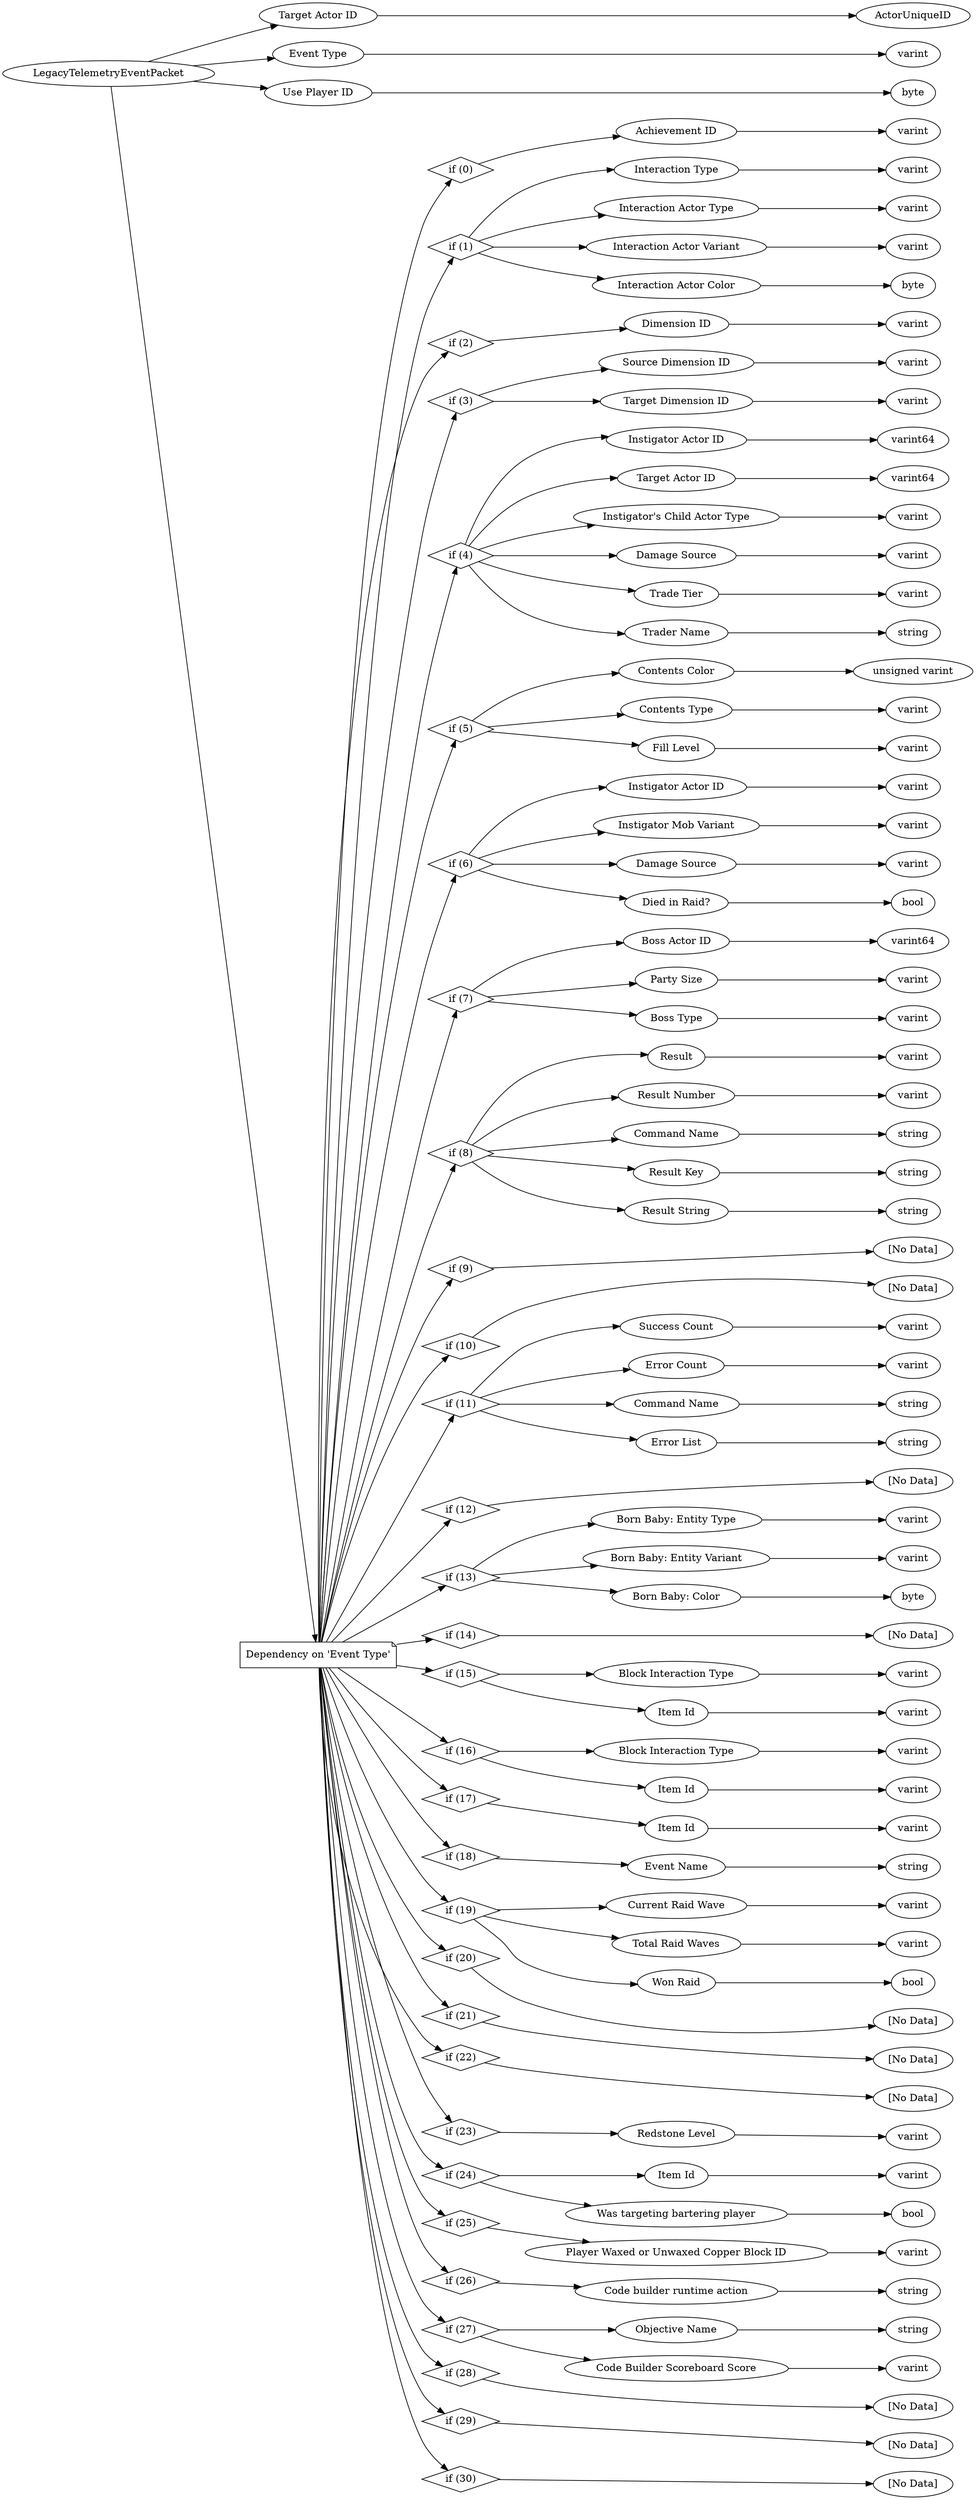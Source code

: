 digraph "LegacyTelemetryEventPacket" {
rankdir = LR
0
0 -> 1
1 -> 2
0 -> 3
3 -> 4
0 -> 5
5 -> 6
0 -> 7
7 -> 8
8 -> 9
9 -> 10
7 -> 11
11 -> 12
12 -> 13
11 -> 14
14 -> 15
11 -> 16
16 -> 17
11 -> 18
18 -> 19
7 -> 20
20 -> 21
21 -> 22
7 -> 23
23 -> 24
24 -> 25
23 -> 26
26 -> 27
7 -> 28
28 -> 29
29 -> 30
28 -> 31
31 -> 32
28 -> 33
33 -> 34
28 -> 35
35 -> 36
28 -> 37
37 -> 38
28 -> 39
39 -> 40
7 -> 41
41 -> 42
42 -> 43
41 -> 44
44 -> 45
41 -> 46
46 -> 47
7 -> 48
48 -> 49
49 -> 50
48 -> 51
51 -> 52
48 -> 53
53 -> 54
48 -> 55
55 -> 56
7 -> 57
57 -> 58
58 -> 59
57 -> 60
60 -> 61
57 -> 62
62 -> 63
7 -> 64
64 -> 65
65 -> 66
64 -> 67
67 -> 68
64 -> 69
69 -> 70
64 -> 71
71 -> 72
64 -> 73
73 -> 74
7 -> 75
75 -> 76
7 -> 77
77 -> 78
7 -> 79
79 -> 80
80 -> 81
79 -> 82
82 -> 83
79 -> 84
84 -> 85
79 -> 86
86 -> 87
7 -> 88
88 -> 89
7 -> 90
90 -> 91
91 -> 92
90 -> 93
93 -> 94
90 -> 95
95 -> 96
7 -> 97
97 -> 98
7 -> 99
99 -> 100
100 -> 101
99 -> 102
102 -> 103
7 -> 104
104 -> 105
105 -> 106
104 -> 107
107 -> 108
7 -> 109
109 -> 110
110 -> 111
7 -> 112
112 -> 113
113 -> 114
7 -> 115
115 -> 116
116 -> 117
115 -> 118
118 -> 119
115 -> 120
120 -> 121
7 -> 122
122 -> 123
7 -> 124
124 -> 125
7 -> 126
126 -> 127
7 -> 128
128 -> 129
129 -> 130
7 -> 131
131 -> 132
132 -> 133
131 -> 134
134 -> 135
7 -> 136
136 -> 137
137 -> 138
7 -> 139
139 -> 140
140 -> 141
7 -> 142
142 -> 143
143 -> 144
142 -> 145
145 -> 146
7 -> 147
147 -> 148
7 -> 149
149 -> 150
7 -> 151
151 -> 152

0 [label="LegacyTelemetryEventPacket",comment="name: \"LegacyTelemetryEventPacket\", typeName: \"\", id: 0, branchId: 65, recurseId: -1, attributes: 0, notes: \"\""];
1 [label="Target Actor ID",comment="name: \"Target Actor ID\", typeName: \"ActorUniqueID\", id: 1, branchId: 0, recurseId: -1, attributes: 256, notes: \"\""];
2 [label="ActorUniqueID",comment="name: \"ActorUniqueID\", typeName: \"\", id: 2, branchId: 0, recurseId: -1, attributes: 512, notes: \"\""];
3 [label="Event Type",comment="name: \"Event Type\", typeName: \"\", id: 3, branchId: 0, recurseId: -1, attributes: 0, notes: \"enumeration: LegacyTelemetryEventPacket::Type\""];
4 [label="varint",comment="name: \"varint\", typeName: \"\", id: 4, branchId: 0, recurseId: -1, attributes: 512, notes: \"\""];
5 [label="Use Player ID",comment="name: \"Use Player ID\", typeName: \"\", id: 5, branchId: 0, recurseId: -1, attributes: 0, notes: \"\""];
6 [label="byte",comment="name: \"byte\", typeName: \"\", id: 6, branchId: 0, recurseId: -1, attributes: 512, notes: \"\""];
7 [label="Dependency on 'Event Type'",shape=note,comment="name: \"Dependency on 'Event Type'\", typeName: \"\", id: 7, branchId: 0, recurseId: -1, attributes: 2, notes: \"\""];
8 [label="if (0)",shape=diamond,comment="name: \"if (0)\", typeName: \"\", id: 8, branchId: 0, recurseId: -1, attributes: 4, notes: \"\""];
9 [label="Achievement ID",comment="name: \"Achievement ID\", typeName: \"\", id: 9, branchId: 0, recurseId: -1, attributes: 0, notes: \"\""];
10 [label="varint",comment="name: \"varint\", typeName: \"\", id: 10, branchId: 0, recurseId: -1, attributes: 512, notes: \"\""];
11 [label="if (1)",shape=diamond,comment="name: \"if (1)\", typeName: \"\", id: 11, branchId: 1, recurseId: -1, attributes: 4, notes: \"\""];
12 [label="Interaction Type",comment="name: \"Interaction Type\", typeName: \"\", id: 12, branchId: 0, recurseId: -1, attributes: 0, notes: \"enumeration: MinecraftEventing::InteractionType\""];
13 [label="varint",comment="name: \"varint\", typeName: \"\", id: 13, branchId: 0, recurseId: -1, attributes: 512, notes: \"\""];
14 [label="Interaction Actor Type",comment="name: \"Interaction Actor Type\", typeName: \"\", id: 14, branchId: 0, recurseId: -1, attributes: 0, notes: \"enumeration: ActorType\""];
15 [label="varint",comment="name: \"varint\", typeName: \"\", id: 15, branchId: 0, recurseId: -1, attributes: 512, notes: \"\""];
16 [label="Interaction Actor Variant",comment="name: \"Interaction Actor Variant\", typeName: \"\", id: 16, branchId: 0, recurseId: -1, attributes: 0, notes: \"\""];
17 [label="varint",comment="name: \"varint\", typeName: \"\", id: 17, branchId: 0, recurseId: -1, attributes: 512, notes: \"\""];
18 [label="Interaction Actor Color",comment="name: \"Interaction Actor Color\", typeName: \"\", id: 18, branchId: 0, recurseId: -1, attributes: 0, notes: \"\""];
19 [label="byte",comment="name: \"byte\", typeName: \"\", id: 19, branchId: 0, recurseId: -1, attributes: 512, notes: \"\""];
20 [label="if (2)",shape=diamond,comment="name: \"if (2)\", typeName: \"\", id: 20, branchId: 2, recurseId: -1, attributes: 4, notes: \"\""];
21 [label="Dimension ID",comment="name: \"Dimension ID\", typeName: \"\", id: 21, branchId: 0, recurseId: -1, attributes: 0, notes: \"Currently supported: (0 -> Overworld, 1 -> Nether, 2 -> The End, 3 -> Undefined)\""];
22 [label="varint",comment="name: \"varint\", typeName: \"\", id: 22, branchId: 0, recurseId: -1, attributes: 512, notes: \"\""];
23 [label="if (3)",shape=diamond,comment="name: \"if (3)\", typeName: \"\", id: 23, branchId: 3, recurseId: -1, attributes: 4, notes: \"\""];
24 [label="Source Dimension ID",comment="name: \"Source Dimension ID\", typeName: \"\", id: 24, branchId: 0, recurseId: -1, attributes: 0, notes: \"Currently supported: (0 -> Overworld, 1 -> Nether, 2 -> The End, 3 -> Undefined)\""];
25 [label="varint",comment="name: \"varint\", typeName: \"\", id: 25, branchId: 0, recurseId: -1, attributes: 512, notes: \"\""];
26 [label="Target Dimension ID",comment="name: \"Target Dimension ID\", typeName: \"\", id: 26, branchId: 0, recurseId: -1, attributes: 0, notes: \"Currently supported: (0 -> Overworld, 1 -> Nether, 2 -> The End, 3 -> Undefined)\""];
27 [label="varint",comment="name: \"varint\", typeName: \"\", id: 27, branchId: 0, recurseId: -1, attributes: 512, notes: \"\""];
28 [label="if (4)",shape=diamond,comment="name: \"if (4)\", typeName: \"\", id: 28, branchId: 4, recurseId: -1, attributes: 4, notes: \"\""];
29 [label="Instigator Actor ID",comment="name: \"Instigator Actor ID\", typeName: \"\", id: 29, branchId: 0, recurseId: -1, attributes: 0, notes: \"\""];
30 [label="varint64",comment="name: \"varint64\", typeName: \"\", id: 30, branchId: 0, recurseId: -1, attributes: 512, notes: \"\""];
31 [label="Target Actor ID",comment="name: \"Target Actor ID\", typeName: \"\", id: 31, branchId: 0, recurseId: -1, attributes: 0, notes: \"\""];
32 [label="varint64",comment="name: \"varint64\", typeName: \"\", id: 32, branchId: 0, recurseId: -1, attributes: 512, notes: \"\""];
33 [label="Instigator's Child Actor Type",comment="name: \"Instigator's Child Actor Type\", typeName: \"\", id: 33, branchId: 0, recurseId: -1, attributes: 0, notes: \"enumeration: ActorType\""];
34 [label="varint",comment="name: \"varint\", typeName: \"\", id: 34, branchId: 0, recurseId: -1, attributes: 512, notes: \"\""];
35 [label="Damage Source",comment="name: \"Damage Source\", typeName: \"\", id: 35, branchId: 0, recurseId: -1, attributes: 0, notes: \"enumeration: ActorDamageCause\""];
36 [label="varint",comment="name: \"varint\", typeName: \"\", id: 36, branchId: 0, recurseId: -1, attributes: 512, notes: \"\""];
37 [label="Trade Tier",comment="name: \"Trade Tier\", typeName: \"\", id: 37, branchId: 0, recurseId: -1, attributes: 0, notes: \"-1 if not a trading actor.\""];
38 [label="varint",comment="name: \"varint\", typeName: \"\", id: 38, branchId: 0, recurseId: -1, attributes: 512, notes: \"\""];
39 [label="Trader Name",comment="name: \"Trader Name\", typeName: \"\", id: 39, branchId: 0, recurseId: -1, attributes: 0, notes: \"Empty if not a trading actor.\""];
40 [label="string",comment="name: \"string\", typeName: \"\", id: 40, branchId: 0, recurseId: -1, attributes: 512, notes: \"\""];
41 [label="if (5)",shape=diamond,comment="name: \"if (5)\", typeName: \"\", id: 41, branchId: 5, recurseId: -1, attributes: 4, notes: \"\""];
42 [label="Contents Color",comment="name: \"Contents Color\", typeName: \"\", id: 42, branchId: 0, recurseId: -1, attributes: 0, notes: \"\""];
43 [label="unsigned varint",comment="name: \"unsigned varint\", typeName: \"\", id: 43, branchId: 0, recurseId: -1, attributes: 512, notes: \"\""];
44 [label="Contents Type",comment="name: \"Contents Type\", typeName: \"\", id: 44, branchId: 0, recurseId: -1, attributes: 0, notes: \"\""];
45 [label="varint",comment="name: \"varint\", typeName: \"\", id: 45, branchId: 0, recurseId: -1, attributes: 512, notes: \"\""];
46 [label="Fill Level",comment="name: \"Fill Level\", typeName: \"\", id: 46, branchId: 0, recurseId: -1, attributes: 0, notes: \"\""];
47 [label="varint",comment="name: \"varint\", typeName: \"\", id: 47, branchId: 0, recurseId: -1, attributes: 512, notes: \"\""];
48 [label="if (6)",shape=diamond,comment="name: \"if (6)\", typeName: \"\", id: 48, branchId: 6, recurseId: -1, attributes: 4, notes: \"\""];
49 [label="Instigator Actor ID",comment="name: \"Instigator Actor ID\", typeName: \"\", id: 49, branchId: 0, recurseId: -1, attributes: 0, notes: \"\""];
50 [label="varint",comment="name: \"varint\", typeName: \"\", id: 50, branchId: 0, recurseId: -1, attributes: 512, notes: \"\""];
51 [label="Instigator Mob Variant",comment="name: \"Instigator Mob Variant\", typeName: \"\", id: 51, branchId: 0, recurseId: -1, attributes: 0, notes: \"\""];
52 [label="varint",comment="name: \"varint\", typeName: \"\", id: 52, branchId: 0, recurseId: -1, attributes: 512, notes: \"\""];
53 [label="Damage Source",comment="name: \"Damage Source\", typeName: \"\", id: 53, branchId: 0, recurseId: -1, attributes: 0, notes: \"enumeration: ActorDamageCause\""];
54 [label="varint",comment="name: \"varint\", typeName: \"\", id: 54, branchId: 0, recurseId: -1, attributes: 512, notes: \"\""];
55 [label="Died in Raid?",comment="name: \"Died in Raid?\", typeName: \"\", id: 55, branchId: 0, recurseId: -1, attributes: 0, notes: \"\""];
56 [label="bool",comment="name: \"bool\", typeName: \"\", id: 56, branchId: 0, recurseId: -1, attributes: 512, notes: \"\""];
57 [label="if (7)",shape=diamond,comment="name: \"if (7)\", typeName: \"\", id: 57, branchId: 7, recurseId: -1, attributes: 4, notes: \"\""];
58 [label="Boss Actor ID",comment="name: \"Boss Actor ID\", typeName: \"\", id: 58, branchId: 0, recurseId: -1, attributes: 0, notes: \"\""];
59 [label="varint64",comment="name: \"varint64\", typeName: \"\", id: 59, branchId: 0, recurseId: -1, attributes: 512, notes: \"\""];
60 [label="Party Size",comment="name: \"Party Size\", typeName: \"\", id: 60, branchId: 0, recurseId: -1, attributes: 0, notes: \"\""];
61 [label="varint",comment="name: \"varint\", typeName: \"\", id: 61, branchId: 0, recurseId: -1, attributes: 512, notes: \"\""];
62 [label="Boss Type",comment="name: \"Boss Type\", typeName: \"\", id: 62, branchId: 0, recurseId: -1, attributes: 0, notes: \"enumeration: ActorType\""];
63 [label="varint",comment="name: \"varint\", typeName: \"\", id: 63, branchId: 0, recurseId: -1, attributes: 512, notes: \"\""];
64 [label="if (8)",shape=diamond,comment="name: \"if (8)\", typeName: \"\", id: 64, branchId: 8, recurseId: -1, attributes: 4, notes: \"\""];
65 [label="Result",comment="name: \"Result\", typeName: \"\", id: 65, branchId: 0, recurseId: -1, attributes: 0, notes: \"enumeration: LegacyTelemetryEventPacket::AgentResult\""];
66 [label="varint",comment="name: \"varint\", typeName: \"\", id: 66, branchId: 0, recurseId: -1, attributes: 512, notes: \"\""];
67 [label="Result Number",comment="name: \"Result Number\", typeName: \"\", id: 67, branchId: 0, recurseId: -1, attributes: 0, notes: \"\""];
68 [label="varint",comment="name: \"varint\", typeName: \"\", id: 68, branchId: 0, recurseId: -1, attributes: 512, notes: \"\""];
69 [label="Command Name",comment="name: \"Command Name\", typeName: \"\", id: 69, branchId: 0, recurseId: -1, attributes: 0, notes: \"\""];
70 [label="string",comment="name: \"string\", typeName: \"\", id: 70, branchId: 0, recurseId: -1, attributes: 512, notes: \"\""];
71 [label="Result Key",comment="name: \"Result Key\", typeName: \"\", id: 71, branchId: 0, recurseId: -1, attributes: 0, notes: \"\""];
72 [label="string",comment="name: \"string\", typeName: \"\", id: 72, branchId: 0, recurseId: -1, attributes: 512, notes: \"\""];
73 [label="Result String",comment="name: \"Result String\", typeName: \"\", id: 73, branchId: 0, recurseId: -1, attributes: 0, notes: \"\""];
74 [label="string",comment="name: \"string\", typeName: \"\", id: 74, branchId: 0, recurseId: -1, attributes: 512, notes: \"\""];
75 [label="if (9)",shape=diamond,comment="name: \"if (9)\", typeName: \"\", id: 75, branchId: 9, recurseId: -1, attributes: 4, notes: \"\""];
76 [label="[No Data]",comment="name: \"[No Data]\", typeName: \"\", id: 76, branchId: 0, recurseId: -1, attributes: 512, notes: \"\""];
77 [label="if (10)",shape=diamond,comment="name: \"if (10)\", typeName: \"\", id: 77, branchId: 10, recurseId: -1, attributes: 4, notes: \"\""];
78 [label="[No Data]",comment="name: \"[No Data]\", typeName: \"\", id: 78, branchId: 0, recurseId: -1, attributes: 512, notes: \"\""];
79 [label="if (11)",shape=diamond,comment="name: \"if (11)\", typeName: \"\", id: 79, branchId: 11, recurseId: -1, attributes: 4, notes: \"\""];
80 [label="Success Count",comment="name: \"Success Count\", typeName: \"\", id: 80, branchId: 0, recurseId: -1, attributes: 0, notes: \"\""];
81 [label="varint",comment="name: \"varint\", typeName: \"\", id: 81, branchId: 0, recurseId: -1, attributes: 512, notes: \"\""];
82 [label="Error Count",comment="name: \"Error Count\", typeName: \"\", id: 82, branchId: 0, recurseId: -1, attributes: 0, notes: \"\""];
83 [label="varint",comment="name: \"varint\", typeName: \"\", id: 83, branchId: 0, recurseId: -1, attributes: 512, notes: \"\""];
84 [label="Command Name",comment="name: \"Command Name\", typeName: \"\", id: 84, branchId: 0, recurseId: -1, attributes: 0, notes: \"\""];
85 [label="string",comment="name: \"string\", typeName: \"\", id: 85, branchId: 0, recurseId: -1, attributes: 512, notes: \"\""];
86 [label="Error List",comment="name: \"Error List\", typeName: \"\", id: 86, branchId: 0, recurseId: -1, attributes: 0, notes: \"\""];
87 [label="string",comment="name: \"string\", typeName: \"\", id: 87, branchId: 0, recurseId: -1, attributes: 512, notes: \"\""];
88 [label="if (12)",shape=diamond,comment="name: \"if (12)\", typeName: \"\", id: 88, branchId: 12, recurseId: -1, attributes: 4, notes: \"\""];
89 [label="[No Data]",comment="name: \"[No Data]\", typeName: \"\", id: 89, branchId: 0, recurseId: -1, attributes: 512, notes: \"\""];
90 [label="if (13)",shape=diamond,comment="name: \"if (13)\", typeName: \"\", id: 90, branchId: 13, recurseId: -1, attributes: 4, notes: \"\""];
91 [label="Born Baby: Entity Type",comment="name: \"Born Baby: Entity Type\", typeName: \"\", id: 91, branchId: 0, recurseId: -1, attributes: 0, notes: \"\""];
92 [label="varint",comment="name: \"varint\", typeName: \"\", id: 92, branchId: 0, recurseId: -1, attributes: 512, notes: \"\""];
93 [label="Born Baby: Entity Variant",comment="name: \"Born Baby: Entity Variant\", typeName: \"\", id: 93, branchId: 0, recurseId: -1, attributes: 0, notes: \"\""];
94 [label="varint",comment="name: \"varint\", typeName: \"\", id: 94, branchId: 0, recurseId: -1, attributes: 512, notes: \"\""];
95 [label="Born Baby: Color",comment="name: \"Born Baby: Color\", typeName: \"\", id: 95, branchId: 0, recurseId: -1, attributes: 0, notes: \"\""];
96 [label="byte",comment="name: \"byte\", typeName: \"\", id: 96, branchId: 0, recurseId: -1, attributes: 512, notes: \"\""];
97 [label="if (14)",shape=diamond,comment="name: \"if (14)\", typeName: \"\", id: 97, branchId: 14, recurseId: -1, attributes: 4, notes: \"\""];
98 [label="[No Data]",comment="name: \"[No Data]\", typeName: \"\", id: 98, branchId: 0, recurseId: -1, attributes: 512, notes: \"\""];
99 [label="if (15)",shape=diamond,comment="name: \"if (15)\", typeName: \"\", id: 99, branchId: 15, recurseId: -1, attributes: 4, notes: \"\""];
100 [label="Block Interaction Type",comment="name: \"Block Interaction Type\", typeName: \"\", id: 100, branchId: 0, recurseId: -1, attributes: 0, notes: \"enumeration: MinecraftEventing::POIBlockInteractionType\""];
101 [label="varint",comment="name: \"varint\", typeName: \"\", id: 101, branchId: 0, recurseId: -1, attributes: 512, notes: \"\""];
102 [label="Item Id",comment="name: \"Item Id\", typeName: \"\", id: 102, branchId: 0, recurseId: -1, attributes: 0, notes: \"Id of the relevant item used in the interaction.\""];
103 [label="varint",comment="name: \"varint\", typeName: \"\", id: 103, branchId: 0, recurseId: -1, attributes: 512, notes: \"\""];
104 [label="if (16)",shape=diamond,comment="name: \"if (16)\", typeName: \"\", id: 104, branchId: 16, recurseId: -1, attributes: 4, notes: \"\""];
105 [label="Block Interaction Type",comment="name: \"Block Interaction Type\", typeName: \"\", id: 105, branchId: 0, recurseId: -1, attributes: 0, notes: \"enumeration: MinecraftEventing::POIBlockInteractionType\""];
106 [label="varint",comment="name: \"varint\", typeName: \"\", id: 106, branchId: 0, recurseId: -1, attributes: 512, notes: \"\""];
107 [label="Item Id",comment="name: \"Item Id\", typeName: \"\", id: 107, branchId: 0, recurseId: -1, attributes: 0, notes: \"Id of the relevant item used in the interaction.\""];
108 [label="varint",comment="name: \"varint\", typeName: \"\", id: 108, branchId: 0, recurseId: -1, attributes: 512, notes: \"\""];
109 [label="if (17)",shape=diamond,comment="name: \"if (17)\", typeName: \"\", id: 109, branchId: 17, recurseId: -1, attributes: 4, notes: \"\""];
110 [label="Item Id",comment="name: \"Item Id\", typeName: \"\", id: 110, branchId: 0, recurseId: -1, attributes: 0, notes: \"Id of the relevant item used in the interaction.\""];
111 [label="varint",comment="name: \"varint\", typeName: \"\", id: 111, branchId: 0, recurseId: -1, attributes: 512, notes: \"\""];
112 [label="if (18)",shape=diamond,comment="name: \"if (18)\", typeName: \"\", id: 112, branchId: 18, recurseId: -1, attributes: 4, notes: \"\""];
113 [label="Event Name",comment="name: \"Event Name\", typeName: \"\", id: 113, branchId: 0, recurseId: -1, attributes: 0, notes: \"\""];
114 [label="string",comment="name: \"string\", typeName: \"\", id: 114, branchId: 0, recurseId: -1, attributes: 512, notes: \"\""];
115 [label="if (19)",shape=diamond,comment="name: \"if (19)\", typeName: \"\", id: 115, branchId: 19, recurseId: -1, attributes: 4, notes: \"\""];
116 [label="Current Raid Wave",comment="name: \"Current Raid Wave\", typeName: \"\", id: 116, branchId: 0, recurseId: -1, attributes: 0, notes: \"\""];
117 [label="varint",comment="name: \"varint\", typeName: \"\", id: 117, branchId: 0, recurseId: -1, attributes: 512, notes: \"\""];
118 [label="Total Raid Waves",comment="name: \"Total Raid Waves\", typeName: \"\", id: 118, branchId: 0, recurseId: -1, attributes: 0, notes: \"\""];
119 [label="varint",comment="name: \"varint\", typeName: \"\", id: 119, branchId: 0, recurseId: -1, attributes: 512, notes: \"\""];
120 [label="Won Raid",comment="name: \"Won Raid\", typeName: \"\", id: 120, branchId: 0, recurseId: -1, attributes: 0, notes: \"\""];
121 [label="bool",comment="name: \"bool\", typeName: \"\", id: 121, branchId: 0, recurseId: -1, attributes: 512, notes: \"\""];
122 [label="if (20)",shape=diamond,comment="name: \"if (20)\", typeName: \"\", id: 122, branchId: 20, recurseId: -1, attributes: 4, notes: \"\""];
123 [label="[No Data]",comment="name: \"[No Data]\", typeName: \"\", id: 123, branchId: 0, recurseId: -1, attributes: 512, notes: \"\""];
124 [label="if (21)",shape=diamond,comment="name: \"if (21)\", typeName: \"\", id: 124, branchId: 21, recurseId: -1, attributes: 4, notes: \"\""];
125 [label="[No Data]",comment="name: \"[No Data]\", typeName: \"\", id: 125, branchId: 0, recurseId: -1, attributes: 512, notes: \"\""];
126 [label="if (22)",shape=diamond,comment="name: \"if (22)\", typeName: \"\", id: 126, branchId: 22, recurseId: -1, attributes: 4, notes: \"\""];
127 [label="[No Data]",comment="name: \"[No Data]\", typeName: \"\", id: 127, branchId: 0, recurseId: -1, attributes: 512, notes: \"\""];
128 [label="if (23)",shape=diamond,comment="name: \"if (23)\", typeName: \"\", id: 128, branchId: 23, recurseId: -1, attributes: 4, notes: \"\""];
129 [label="Redstone Level",comment="name: \"Redstone Level\", typeName: \"\", id: 129, branchId: 0, recurseId: -1, attributes: 0, notes: \"\""];
130 [label="varint",comment="name: \"varint\", typeName: \"\", id: 130, branchId: 0, recurseId: -1, attributes: 512, notes: \"\""];
131 [label="if (24)",shape=diamond,comment="name: \"if (24)\", typeName: \"\", id: 131, branchId: 24, recurseId: -1, attributes: 4, notes: \"\""];
132 [label="Item Id",comment="name: \"Item Id\", typeName: \"\", id: 132, branchId: 0, recurseId: -1, attributes: 0, notes: \"\""];
133 [label="varint",comment="name: \"varint\", typeName: \"\", id: 133, branchId: 0, recurseId: -1, attributes: 512, notes: \"\""];
134 [label="Was targeting bartering player",comment="name: \"Was targeting bartering player\", typeName: \"\", id: 134, branchId: 0, recurseId: -1, attributes: 0, notes: \"\""];
135 [label="bool",comment="name: \"bool\", typeName: \"\", id: 135, branchId: 0, recurseId: -1, attributes: 512, notes: \"\""];
136 [label="if (25)",shape=diamond,comment="name: \"if (25)\", typeName: \"\", id: 136, branchId: 25, recurseId: -1, attributes: 4, notes: \"\""];
137 [label="Player Waxed or Unwaxed Copper Block ID",comment="name: \"Player Waxed or Unwaxed Copper Block ID\", typeName: \"\", id: 137, branchId: 0, recurseId: -1, attributes: 0, notes: \"\""];
138 [label="varint",comment="name: \"varint\", typeName: \"\", id: 138, branchId: 0, recurseId: -1, attributes: 512, notes: \"\""];
139 [label="if (26)",shape=diamond,comment="name: \"if (26)\", typeName: \"\", id: 139, branchId: 26, recurseId: -1, attributes: 4, notes: \"\""];
140 [label="Code builder runtime action",comment="name: \"Code builder runtime action\", typeName: \"\", id: 140, branchId: 0, recurseId: -1, attributes: 0, notes: \"\""];
141 [label="string",comment="name: \"string\", typeName: \"\", id: 141, branchId: 0, recurseId: -1, attributes: 512, notes: \"\""];
142 [label="if (27)",shape=diamond,comment="name: \"if (27)\", typeName: \"\", id: 142, branchId: 27, recurseId: -1, attributes: 4, notes: \"\""];
143 [label="Objective Name",comment="name: \"Objective Name\", typeName: \"\", id: 143, branchId: 0, recurseId: -1, attributes: 0, notes: \"\""];
144 [label="string",comment="name: \"string\", typeName: \"\", id: 144, branchId: 0, recurseId: -1, attributes: 512, notes: \"\""];
145 [label="Code Builder Scoreboard Score",comment="name: \"Code Builder Scoreboard Score\", typeName: \"\", id: 145, branchId: 0, recurseId: -1, attributes: 0, notes: \"\""];
146 [label="varint",comment="name: \"varint\", typeName: \"\", id: 146, branchId: 0, recurseId: -1, attributes: 512, notes: \"\""];
147 [label="if (28)",shape=diamond,comment="name: \"if (28)\", typeName: \"\", id: 147, branchId: 28, recurseId: -1, attributes: 4, notes: \"\""];
148 [label="[No Data]",comment="name: \"[No Data]\", typeName: \"\", id: 148, branchId: 0, recurseId: -1, attributes: 512, notes: \"\""];
149 [label="if (29)",shape=diamond,comment="name: \"if (29)\", typeName: \"\", id: 149, branchId: 29, recurseId: -1, attributes: 4, notes: \"\""];
150 [label="[No Data]",comment="name: \"[No Data]\", typeName: \"\", id: 150, branchId: 0, recurseId: -1, attributes: 512, notes: \"\""];
151 [label="if (30)",shape=diamond,comment="name: \"if (30)\", typeName: \"\", id: 151, branchId: 30, recurseId: -1, attributes: 4, notes: \"\""];
152 [label="[No Data]",comment="name: \"[No Data]\", typeName: \"\", id: 152, branchId: 0, recurseId: -1, attributes: 512, notes: \"\""];
{ rank = max;2;4;6;10;13;15;17;19;22;25;27;30;32;34;36;38;40;43;45;47;50;52;54;56;59;61;63;66;68;70;72;74;76;78;81;83;85;87;89;92;94;96;98;101;103;106;108;111;114;117;119;121;123;125;127;130;133;135;138;141;144;146;148;150;152}

}
